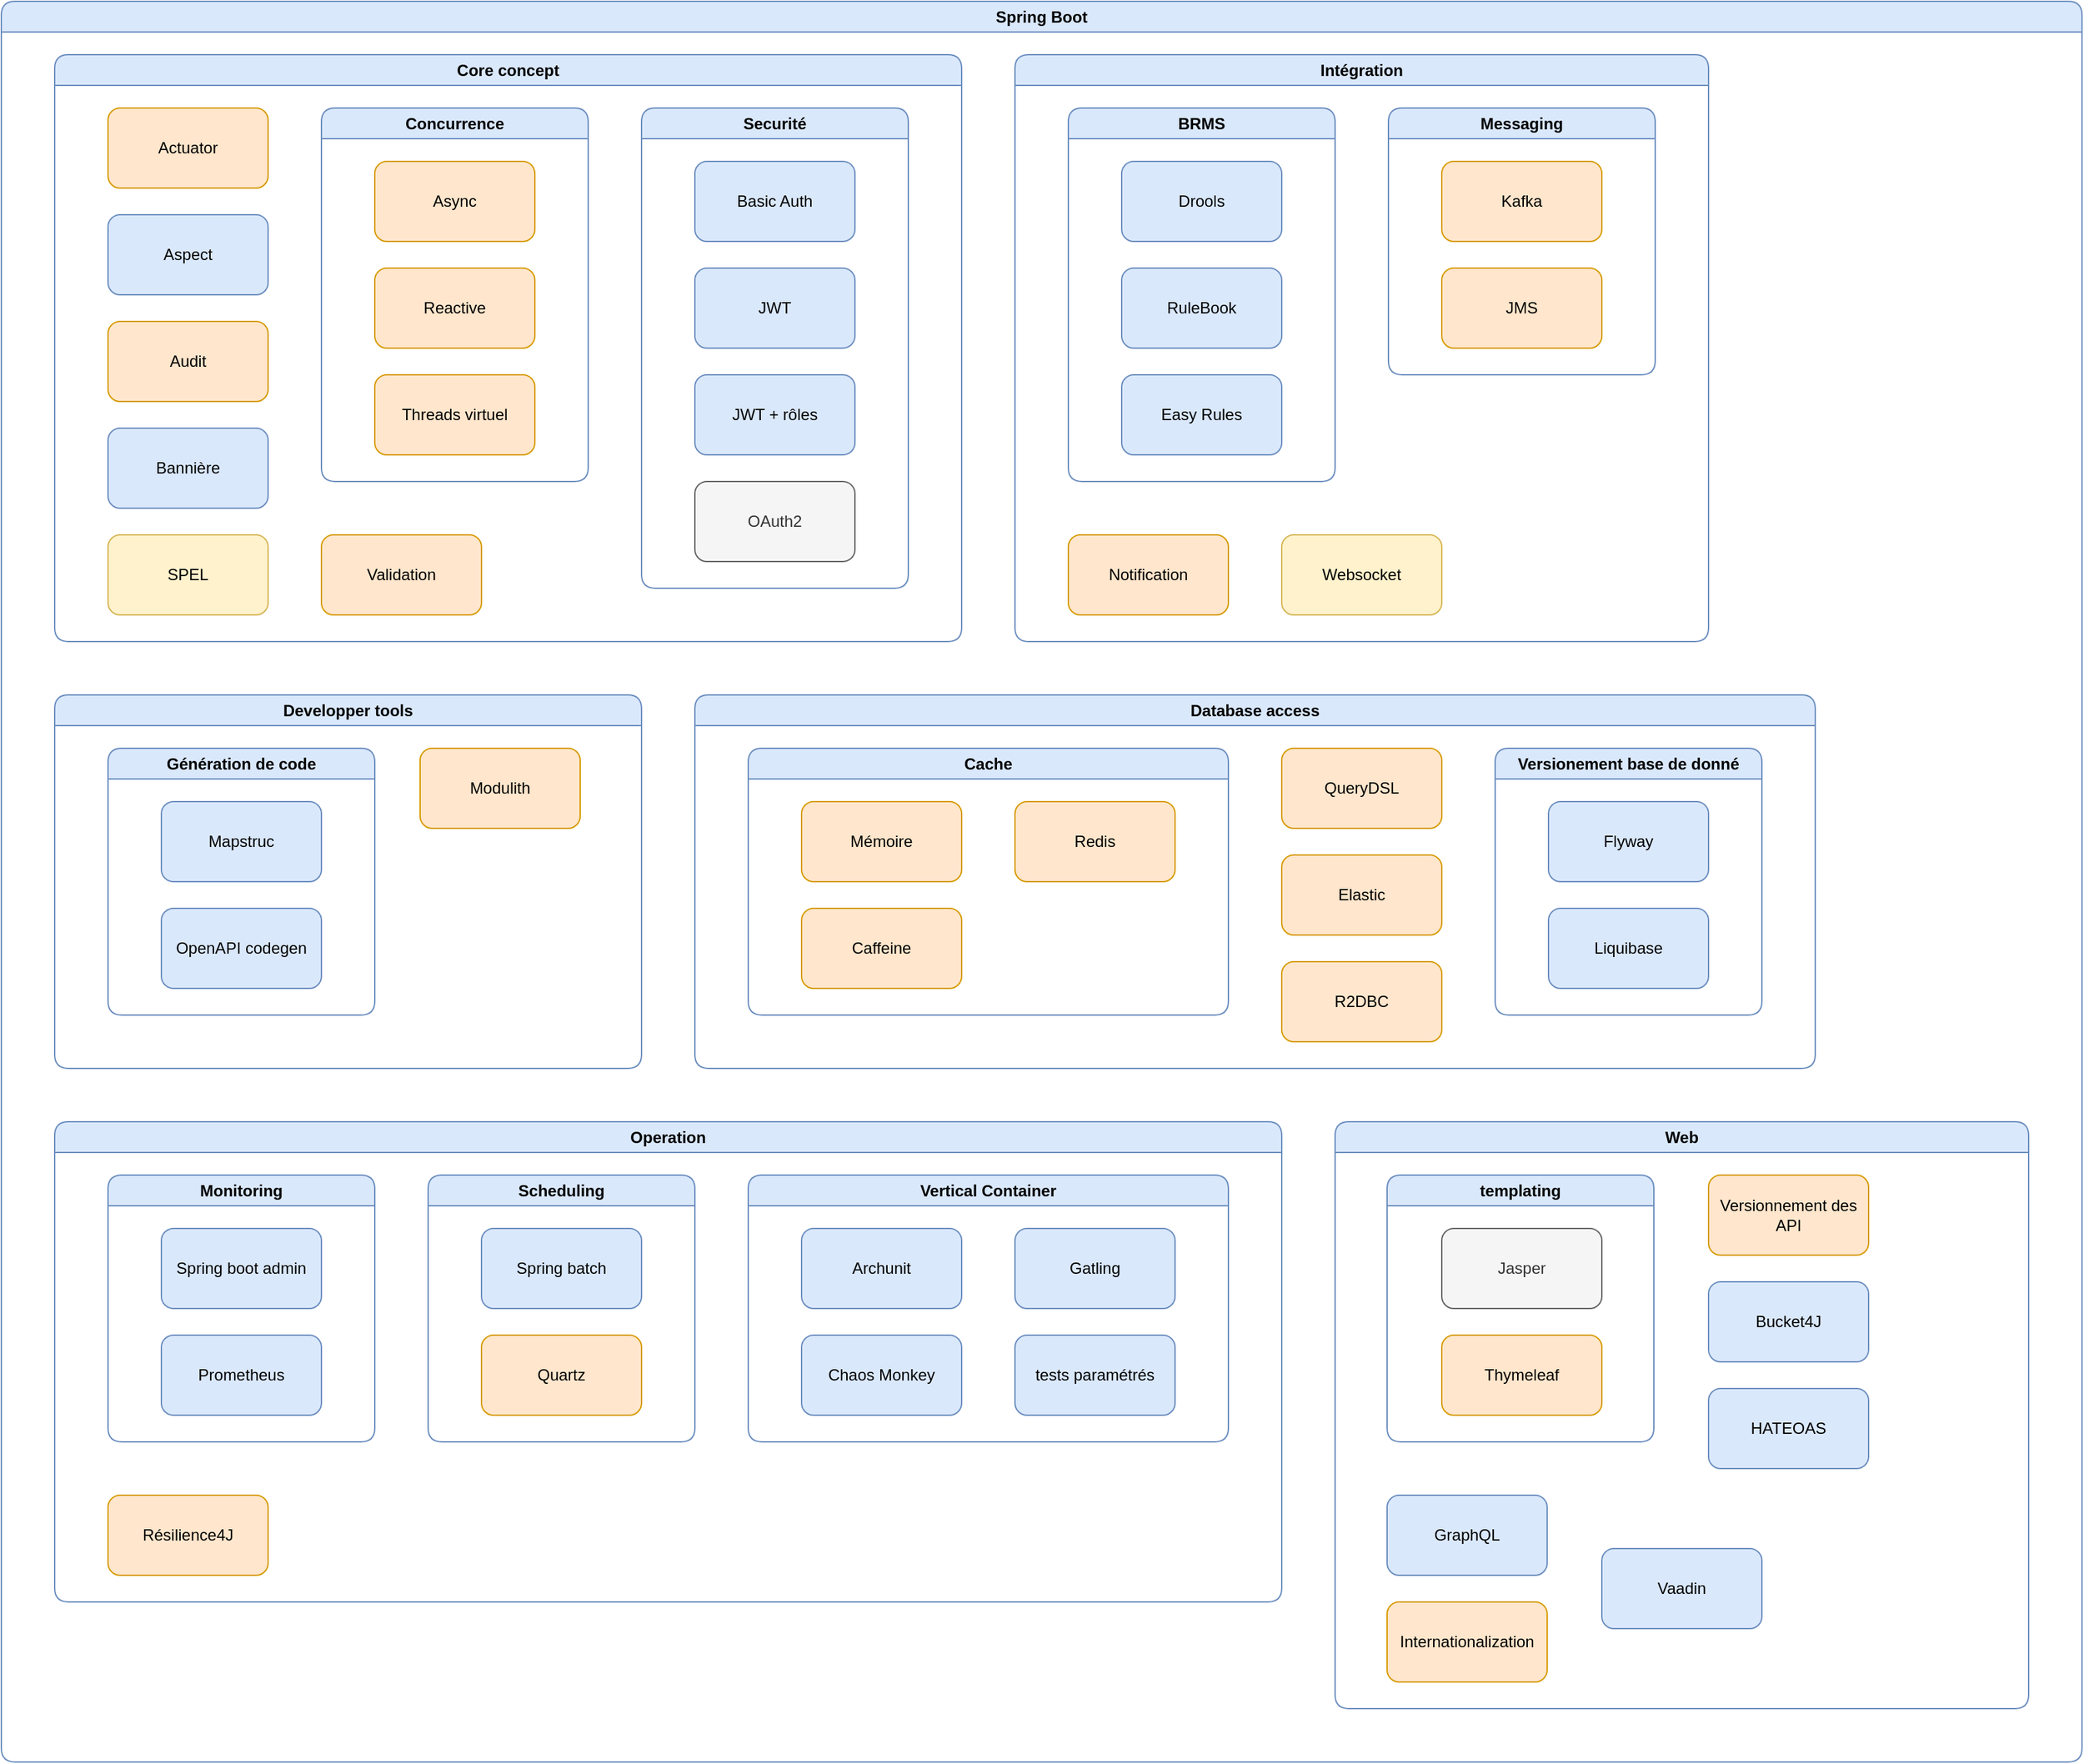 <mxfile version="28.2.3">
  <diagram name="Page-1" id="JipwI8668YK4TrRfCywA">
    <mxGraphModel dx="1177" dy="794" grid="1" gridSize="10" guides="1" tooltips="1" connect="1" arrows="1" fold="1" page="1" pageScale="1" pageWidth="827" pageHeight="1169" math="0" shadow="0">
      <root>
        <mxCell id="0" />
        <mxCell id="1" parent="0" />
        <mxCell id="ArCptN_Yku2Iqdp0kLua-1" value="Spring Boot" style="swimlane;whiteSpace=wrap;html=1;rounded=1;fillColor=#dae8fc;strokeColor=#6c8ebf;" parent="1" vertex="1">
          <mxGeometry x="40" y="280" width="1560" height="1320" as="geometry" />
        </mxCell>
        <mxCell id="ArCptN_Yku2Iqdp0kLua-2" value="Core concept" style="swimlane;whiteSpace=wrap;html=1;rounded=1;fillColor=#dae8fc;strokeColor=#6c8ebf;" parent="ArCptN_Yku2Iqdp0kLua-1" vertex="1">
          <mxGeometry x="40" y="40" width="680" height="440" as="geometry" />
        </mxCell>
        <mxCell id="ArCptN_Yku2Iqdp0kLua-3" value="Actuator" style="rounded=1;whiteSpace=wrap;html=1;fillColor=#ffe6cc;strokeColor=#d79b00;" parent="ArCptN_Yku2Iqdp0kLua-2" vertex="1">
          <mxGeometry x="40" y="40" width="120" height="60" as="geometry" />
        </mxCell>
        <mxCell id="ArCptN_Yku2Iqdp0kLua-4" value="Aspect" style="rounded=1;whiteSpace=wrap;html=1;fillColor=#dae8fc;strokeColor=#6c8ebf;" parent="ArCptN_Yku2Iqdp0kLua-2" vertex="1">
          <mxGeometry x="40" y="120" width="120" height="60" as="geometry" />
        </mxCell>
        <mxCell id="ArCptN_Yku2Iqdp0kLua-5" value="Audit" style="rounded=1;whiteSpace=wrap;html=1;fillColor=#ffe6cc;strokeColor=#d79b00;" parent="ArCptN_Yku2Iqdp0kLua-2" vertex="1">
          <mxGeometry x="40" y="200" width="120" height="60" as="geometry" />
        </mxCell>
        <mxCell id="ArCptN_Yku2Iqdp0kLua-6" value="Bannière" style="rounded=1;whiteSpace=wrap;html=1;fillColor=#dae8fc;strokeColor=#6c8ebf;" parent="ArCptN_Yku2Iqdp0kLua-2" vertex="1">
          <mxGeometry x="40" y="280" width="120" height="60" as="geometry" />
        </mxCell>
        <mxCell id="ArCptN_Yku2Iqdp0kLua-7" value="Concurrence" style="swimlane;whiteSpace=wrap;html=1;rounded=1;fillColor=#dae8fc;strokeColor=#6c8ebf;" parent="ArCptN_Yku2Iqdp0kLua-2" vertex="1">
          <mxGeometry x="200" y="40" width="200" height="280" as="geometry" />
        </mxCell>
        <mxCell id="ArCptN_Yku2Iqdp0kLua-8" value="Async" style="rounded=1;whiteSpace=wrap;html=1;fillColor=#ffe6cc;strokeColor=#d79b00;" parent="ArCptN_Yku2Iqdp0kLua-7" vertex="1">
          <mxGeometry x="40" y="40" width="120" height="60" as="geometry" />
        </mxCell>
        <mxCell id="ArCptN_Yku2Iqdp0kLua-9" value="Reactive" style="rounded=1;whiteSpace=wrap;html=1;fillColor=#ffe6cc;strokeColor=#d79b00;" parent="ArCptN_Yku2Iqdp0kLua-7" vertex="1">
          <mxGeometry x="40" y="120" width="120" height="60" as="geometry" />
        </mxCell>
        <mxCell id="ArCptN_Yku2Iqdp0kLua-10" value="Threads virtuel" style="rounded=1;whiteSpace=wrap;html=1;fillColor=#ffe6cc;strokeColor=#d79b00;" parent="ArCptN_Yku2Iqdp0kLua-7" vertex="1">
          <mxGeometry x="40" y="200" width="120" height="60" as="geometry" />
        </mxCell>
        <mxCell id="ArCptN_Yku2Iqdp0kLua-11" value="Securité" style="swimlane;whiteSpace=wrap;html=1;rounded=1;fillColor=#dae8fc;strokeColor=#6c8ebf;" parent="ArCptN_Yku2Iqdp0kLua-2" vertex="1">
          <mxGeometry x="440" y="40" width="200" height="360" as="geometry" />
        </mxCell>
        <mxCell id="ArCptN_Yku2Iqdp0kLua-12" value="Basic Auth" style="rounded=1;whiteSpace=wrap;html=1;fillColor=#dae8fc;strokeColor=#6c8ebf;" parent="ArCptN_Yku2Iqdp0kLua-11" vertex="1">
          <mxGeometry x="40" y="40" width="120" height="60" as="geometry" />
        </mxCell>
        <mxCell id="ArCptN_Yku2Iqdp0kLua-13" value="JWT" style="rounded=1;whiteSpace=wrap;html=1;fillColor=#dae8fc;strokeColor=#6c8ebf;" parent="ArCptN_Yku2Iqdp0kLua-11" vertex="1">
          <mxGeometry x="40" y="120" width="120" height="60" as="geometry" />
        </mxCell>
        <mxCell id="ArCptN_Yku2Iqdp0kLua-14" value="JWT + rôles" style="rounded=1;whiteSpace=wrap;html=1;fillColor=#dae8fc;strokeColor=#6c8ebf;" parent="ArCptN_Yku2Iqdp0kLua-11" vertex="1">
          <mxGeometry x="40" y="200" width="120" height="60" as="geometry" />
        </mxCell>
        <mxCell id="ArCptN_Yku2Iqdp0kLua-15" value="OAuth2" style="rounded=1;whiteSpace=wrap;html=1;fillColor=#f5f5f5;fontColor=#333333;strokeColor=#666666;" parent="ArCptN_Yku2Iqdp0kLua-11" vertex="1">
          <mxGeometry x="40" y="280" width="120" height="60" as="geometry" />
        </mxCell>
        <mxCell id="ArCptN_Yku2Iqdp0kLua-16" value="SPEL" style="rounded=1;whiteSpace=wrap;html=1;fillColor=#fff2cc;strokeColor=#d6b656;" parent="ArCptN_Yku2Iqdp0kLua-2" vertex="1">
          <mxGeometry x="40" y="360" width="120" height="60" as="geometry" />
        </mxCell>
        <mxCell id="RRiYWUWPtvyrxtgxk0dB-3" value="Validation" style="rounded=1;whiteSpace=wrap;html=1;fillColor=#ffe6cc;strokeColor=#d79b00;" parent="ArCptN_Yku2Iqdp0kLua-2" vertex="1">
          <mxGeometry x="200" y="360" width="120" height="60" as="geometry" />
        </mxCell>
        <mxCell id="ArCptN_Yku2Iqdp0kLua-17" value="Database access" style="swimlane;whiteSpace=wrap;html=1;rounded=1;fillColor=#dae8fc;strokeColor=#6c8ebf;" parent="ArCptN_Yku2Iqdp0kLua-1" vertex="1">
          <mxGeometry x="520" y="520" width="840" height="280" as="geometry" />
        </mxCell>
        <mxCell id="ArCptN_Yku2Iqdp0kLua-19" value="Elastic" style="rounded=1;whiteSpace=wrap;html=1;fillColor=#ffe6cc;strokeColor=#d79b00;" parent="ArCptN_Yku2Iqdp0kLua-17" vertex="1">
          <mxGeometry x="440" y="120" width="120" height="60" as="geometry" />
        </mxCell>
        <mxCell id="ArCptN_Yku2Iqdp0kLua-20" value="Versionement base de donné" style="swimlane;whiteSpace=wrap;html=1;rounded=1;fillColor=#dae8fc;strokeColor=#6c8ebf;" parent="ArCptN_Yku2Iqdp0kLua-17" vertex="1">
          <mxGeometry x="600" y="40" width="200" height="200" as="geometry" />
        </mxCell>
        <mxCell id="ArCptN_Yku2Iqdp0kLua-21" value="Flyway" style="rounded=1;whiteSpace=wrap;html=1;fillColor=#dae8fc;strokeColor=#6c8ebf;" parent="ArCptN_Yku2Iqdp0kLua-20" vertex="1">
          <mxGeometry x="40" y="40" width="120" height="60" as="geometry" />
        </mxCell>
        <mxCell id="ArCptN_Yku2Iqdp0kLua-22" value="Liquibase" style="rounded=1;whiteSpace=wrap;html=1;fillColor=#dae8fc;strokeColor=#6c8ebf;" parent="ArCptN_Yku2Iqdp0kLua-20" vertex="1">
          <mxGeometry x="40" y="120" width="120" height="60" as="geometry" />
        </mxCell>
        <mxCell id="RRiYWUWPtvyrxtgxk0dB-1" value="R2DBC" style="rounded=1;whiteSpace=wrap;html=1;fillColor=#ffe6cc;strokeColor=#d79b00;" parent="ArCptN_Yku2Iqdp0kLua-17" vertex="1">
          <mxGeometry x="440" y="200" width="120" height="60" as="geometry" />
        </mxCell>
        <mxCell id="RRiYWUWPtvyrxtgxk0dB-2" value="QueryDSL" style="rounded=1;whiteSpace=wrap;html=1;fillColor=#ffe6cc;strokeColor=#d79b00;" parent="ArCptN_Yku2Iqdp0kLua-17" vertex="1">
          <mxGeometry x="440" y="40" width="120" height="60" as="geometry" />
        </mxCell>
        <mxCell id="yqUVngVg-zGSiyz_jGCu-1" value="Cache" style="swimlane;whiteSpace=wrap;html=1;rounded=1;fillColor=#dae8fc;strokeColor=#6c8ebf;" vertex="1" parent="ArCptN_Yku2Iqdp0kLua-17">
          <mxGeometry x="40" y="40" width="360" height="200" as="geometry" />
        </mxCell>
        <mxCell id="yqUVngVg-zGSiyz_jGCu-2" value="Mémoire" style="rounded=1;whiteSpace=wrap;html=1;fillColor=#ffe6cc;strokeColor=#d79b00;" vertex="1" parent="yqUVngVg-zGSiyz_jGCu-1">
          <mxGeometry x="40" y="40" width="120" height="60" as="geometry" />
        </mxCell>
        <mxCell id="yqUVngVg-zGSiyz_jGCu-3" value="Caffeine" style="rounded=1;whiteSpace=wrap;html=1;fillColor=#ffe6cc;strokeColor=#d79b00;" vertex="1" parent="yqUVngVg-zGSiyz_jGCu-1">
          <mxGeometry x="40" y="120" width="120" height="60" as="geometry" />
        </mxCell>
        <mxCell id="yqUVngVg-zGSiyz_jGCu-4" value="Redis" style="rounded=1;whiteSpace=wrap;html=1;fillColor=#ffe6cc;strokeColor=#d79b00;" vertex="1" parent="yqUVngVg-zGSiyz_jGCu-1">
          <mxGeometry x="200" y="40" width="120" height="60" as="geometry" />
        </mxCell>
        <mxCell id="ArCptN_Yku2Iqdp0kLua-23" value="Developper tools" style="swimlane;whiteSpace=wrap;html=1;rounded=1;fillColor=#dae8fc;strokeColor=#6c8ebf;" parent="ArCptN_Yku2Iqdp0kLua-1" vertex="1">
          <mxGeometry x="40" y="520" width="440" height="280" as="geometry" />
        </mxCell>
        <mxCell id="ArCptN_Yku2Iqdp0kLua-24" value="Génération de code" style="swimlane;whiteSpace=wrap;html=1;rounded=1;fillColor=#dae8fc;strokeColor=#6c8ebf;" parent="ArCptN_Yku2Iqdp0kLua-23" vertex="1">
          <mxGeometry x="40" y="40" width="200" height="200" as="geometry" />
        </mxCell>
        <mxCell id="ArCptN_Yku2Iqdp0kLua-25" value="Mapstruc" style="rounded=1;whiteSpace=wrap;html=1;fillColor=#dae8fc;strokeColor=#6c8ebf;" parent="ArCptN_Yku2Iqdp0kLua-24" vertex="1">
          <mxGeometry x="40" y="40" width="120" height="60" as="geometry" />
        </mxCell>
        <mxCell id="ArCptN_Yku2Iqdp0kLua-26" value="OpenAPI codegen" style="rounded=1;whiteSpace=wrap;html=1;fillColor=#dae8fc;strokeColor=#6c8ebf;" parent="ArCptN_Yku2Iqdp0kLua-24" vertex="1">
          <mxGeometry x="40" y="120" width="120" height="60" as="geometry" />
        </mxCell>
        <mxCell id="ArCptN_Yku2Iqdp0kLua-27" value="Modulith" style="rounded=1;whiteSpace=wrap;html=1;fillColor=#ffe6cc;strokeColor=#d79b00;" parent="ArCptN_Yku2Iqdp0kLua-23" vertex="1">
          <mxGeometry x="274" y="40" width="120" height="60" as="geometry" />
        </mxCell>
        <mxCell id="ArCptN_Yku2Iqdp0kLua-28" value="Intégration" style="swimlane;whiteSpace=wrap;html=1;rounded=1;fillColor=#dae8fc;strokeColor=#6c8ebf;" parent="ArCptN_Yku2Iqdp0kLua-1" vertex="1">
          <mxGeometry x="760" y="40" width="520" height="440" as="geometry" />
        </mxCell>
        <mxCell id="ArCptN_Yku2Iqdp0kLua-29" value="BRMS" style="swimlane;whiteSpace=wrap;html=1;rounded=1;fillColor=#dae8fc;strokeColor=#6c8ebf;" parent="ArCptN_Yku2Iqdp0kLua-28" vertex="1">
          <mxGeometry x="40" y="40" width="200" height="280" as="geometry" />
        </mxCell>
        <mxCell id="ArCptN_Yku2Iqdp0kLua-30" value="Drools" style="rounded=1;whiteSpace=wrap;html=1;fillColor=#dae8fc;strokeColor=#6c8ebf;" parent="ArCptN_Yku2Iqdp0kLua-29" vertex="1">
          <mxGeometry x="40" y="40" width="120" height="60" as="geometry" />
        </mxCell>
        <mxCell id="ArCptN_Yku2Iqdp0kLua-31" value="RuleBook" style="rounded=1;whiteSpace=wrap;html=1;fillColor=#dae8fc;strokeColor=#6c8ebf;" parent="ArCptN_Yku2Iqdp0kLua-29" vertex="1">
          <mxGeometry x="40" y="120" width="120" height="60" as="geometry" />
        </mxCell>
        <mxCell id="ArCptN_Yku2Iqdp0kLua-32" value="Easy Rules" style="rounded=1;whiteSpace=wrap;html=1;fillColor=#dae8fc;strokeColor=#6c8ebf;" parent="ArCptN_Yku2Iqdp0kLua-29" vertex="1">
          <mxGeometry x="40" y="200" width="120" height="60" as="geometry" />
        </mxCell>
        <mxCell id="ArCptN_Yku2Iqdp0kLua-33" value="Messaging" style="swimlane;whiteSpace=wrap;html=1;rounded=1;startSize=23;fillColor=#dae8fc;strokeColor=#6c8ebf;" parent="ArCptN_Yku2Iqdp0kLua-28" vertex="1">
          <mxGeometry x="280" y="40" width="200" height="200" as="geometry" />
        </mxCell>
        <mxCell id="ArCptN_Yku2Iqdp0kLua-34" value="Kafka" style="rounded=1;whiteSpace=wrap;html=1;fillColor=#ffe6cc;strokeColor=#d79b00;" parent="ArCptN_Yku2Iqdp0kLua-33" vertex="1">
          <mxGeometry x="40" y="40" width="120" height="60" as="geometry" />
        </mxCell>
        <mxCell id="ArCptN_Yku2Iqdp0kLua-35" value="JMS" style="rounded=1;whiteSpace=wrap;html=1;fillColor=#ffe6cc;strokeColor=#d79b00;" parent="ArCptN_Yku2Iqdp0kLua-33" vertex="1">
          <mxGeometry x="40" y="120" width="120" height="60" as="geometry" />
        </mxCell>
        <mxCell id="ArCptN_Yku2Iqdp0kLua-36" value="Notification" style="rounded=1;whiteSpace=wrap;html=1;fillColor=#ffe6cc;strokeColor=#d79b00;" parent="ArCptN_Yku2Iqdp0kLua-28" vertex="1">
          <mxGeometry x="40" y="360" width="120" height="60" as="geometry" />
        </mxCell>
        <mxCell id="RRiYWUWPtvyrxtgxk0dB-4" value="Websocket" style="rounded=1;whiteSpace=wrap;html=1;fillColor=#fff2cc;strokeColor=#d6b656;" parent="ArCptN_Yku2Iqdp0kLua-28" vertex="1">
          <mxGeometry x="200" y="360" width="120" height="60" as="geometry" />
        </mxCell>
        <mxCell id="ArCptN_Yku2Iqdp0kLua-37" value="Operation" style="swimlane;whiteSpace=wrap;html=1;rounded=1;fillColor=#dae8fc;strokeColor=#6c8ebf;" parent="ArCptN_Yku2Iqdp0kLua-1" vertex="1">
          <mxGeometry x="40" y="840" width="920" height="360" as="geometry" />
        </mxCell>
        <mxCell id="ArCptN_Yku2Iqdp0kLua-38" value="Monitoring" style="swimlane;whiteSpace=wrap;html=1;rounded=1;fillColor=#dae8fc;strokeColor=#6c8ebf;" parent="ArCptN_Yku2Iqdp0kLua-37" vertex="1">
          <mxGeometry x="40" y="40" width="200" height="200" as="geometry" />
        </mxCell>
        <mxCell id="ArCptN_Yku2Iqdp0kLua-39" value="Spring boot admin" style="rounded=1;whiteSpace=wrap;html=1;fillColor=#dae8fc;strokeColor=#6c8ebf;" parent="ArCptN_Yku2Iqdp0kLua-38" vertex="1">
          <mxGeometry x="40" y="40" width="120" height="60" as="geometry" />
        </mxCell>
        <mxCell id="ArCptN_Yku2Iqdp0kLua-40" value="Prometheus" style="rounded=1;whiteSpace=wrap;html=1;fillColor=#dae8fc;strokeColor=#6c8ebf;" parent="ArCptN_Yku2Iqdp0kLua-38" vertex="1">
          <mxGeometry x="40" y="120" width="120" height="60" as="geometry" />
        </mxCell>
        <mxCell id="ArCptN_Yku2Iqdp0kLua-41" value="Scheduling" style="swimlane;whiteSpace=wrap;html=1;rounded=1;fillColor=#dae8fc;strokeColor=#6c8ebf;" parent="ArCptN_Yku2Iqdp0kLua-37" vertex="1">
          <mxGeometry x="280" y="40" width="200" height="200" as="geometry" />
        </mxCell>
        <mxCell id="ArCptN_Yku2Iqdp0kLua-42" value="Spring batch" style="rounded=1;whiteSpace=wrap;html=1;fillColor=#dae8fc;strokeColor=#6c8ebf;" parent="ArCptN_Yku2Iqdp0kLua-41" vertex="1">
          <mxGeometry x="40" y="40" width="120" height="60" as="geometry" />
        </mxCell>
        <mxCell id="ArCptN_Yku2Iqdp0kLua-43" value="Quartz" style="rounded=1;whiteSpace=wrap;html=1;fillColor=#ffe6cc;strokeColor=#d79b00;" parent="ArCptN_Yku2Iqdp0kLua-41" vertex="1">
          <mxGeometry x="40" y="120" width="120" height="60" as="geometry" />
        </mxCell>
        <mxCell id="ArCptN_Yku2Iqdp0kLua-44" value="Vertical Container" style="swimlane;whiteSpace=wrap;html=1;rounded=1;fillColor=#dae8fc;strokeColor=#6c8ebf;" parent="ArCptN_Yku2Iqdp0kLua-37" vertex="1">
          <mxGeometry x="520" y="40" width="360" height="200" as="geometry" />
        </mxCell>
        <mxCell id="ArCptN_Yku2Iqdp0kLua-45" value="Archunit" style="rounded=1;whiteSpace=wrap;html=1;fillColor=#dae8fc;strokeColor=#6c8ebf;" parent="ArCptN_Yku2Iqdp0kLua-44" vertex="1">
          <mxGeometry x="40" y="40" width="120" height="60" as="geometry" />
        </mxCell>
        <mxCell id="ArCptN_Yku2Iqdp0kLua-46" value="Chaos Monkey" style="rounded=1;whiteSpace=wrap;html=1;fillColor=#dae8fc;strokeColor=#6c8ebf;" parent="ArCptN_Yku2Iqdp0kLua-44" vertex="1">
          <mxGeometry x="40" y="120" width="120" height="60" as="geometry" />
        </mxCell>
        <mxCell id="ArCptN_Yku2Iqdp0kLua-47" value="Gatling" style="rounded=1;whiteSpace=wrap;html=1;fillColor=#dae8fc;strokeColor=#6c8ebf;" parent="ArCptN_Yku2Iqdp0kLua-44" vertex="1">
          <mxGeometry x="200" y="40" width="120" height="60" as="geometry" />
        </mxCell>
        <mxCell id="ArCptN_Yku2Iqdp0kLua-48" value="tests paramétrés" style="rounded=1;whiteSpace=wrap;html=1;fillColor=#dae8fc;strokeColor=#6c8ebf;" parent="ArCptN_Yku2Iqdp0kLua-44" vertex="1">
          <mxGeometry x="200" y="120" width="120" height="60" as="geometry" />
        </mxCell>
        <mxCell id="ArCptN_Yku2Iqdp0kLua-64" value="Résilience4J" style="rounded=1;whiteSpace=wrap;html=1;fillColor=#ffe6cc;strokeColor=#d79b00;" parent="ArCptN_Yku2Iqdp0kLua-37" vertex="1">
          <mxGeometry x="40" y="280" width="120" height="60" as="geometry" />
        </mxCell>
        <mxCell id="ArCptN_Yku2Iqdp0kLua-53" value="Web" style="swimlane;whiteSpace=wrap;html=1;rounded=1;fillColor=#dae8fc;strokeColor=#6c8ebf;" parent="ArCptN_Yku2Iqdp0kLua-1" vertex="1">
          <mxGeometry x="1000" y="840" width="520" height="440" as="geometry" />
        </mxCell>
        <mxCell id="ArCptN_Yku2Iqdp0kLua-54" value="templating" style="swimlane;whiteSpace=wrap;html=1;rounded=1;fillColor=#dae8fc;strokeColor=#6c8ebf;" parent="ArCptN_Yku2Iqdp0kLua-53" vertex="1">
          <mxGeometry x="39" y="40" width="200" height="200" as="geometry" />
        </mxCell>
        <mxCell id="ArCptN_Yku2Iqdp0kLua-55" value="Jasper" style="rounded=1;whiteSpace=wrap;html=1;fillColor=#f5f5f5;fontColor=#333333;strokeColor=#666666;" parent="ArCptN_Yku2Iqdp0kLua-54" vertex="1">
          <mxGeometry x="41" y="40" width="120" height="60" as="geometry" />
        </mxCell>
        <mxCell id="ArCptN_Yku2Iqdp0kLua-56" value="Thymeleaf" style="rounded=1;whiteSpace=wrap;html=1;fillColor=#ffe6cc;strokeColor=#d79b00;" parent="ArCptN_Yku2Iqdp0kLua-54" vertex="1">
          <mxGeometry x="41" y="120" width="120" height="60" as="geometry" />
        </mxCell>
        <mxCell id="ArCptN_Yku2Iqdp0kLua-57" value="Versionnement des API" style="rounded=1;whiteSpace=wrap;html=1;fillColor=#ffe6cc;strokeColor=#d79b00;" parent="ArCptN_Yku2Iqdp0kLua-53" vertex="1">
          <mxGeometry x="280" y="40" width="120" height="60" as="geometry" />
        </mxCell>
        <mxCell id="ArCptN_Yku2Iqdp0kLua-58" value="Bucket4J" style="rounded=1;whiteSpace=wrap;html=1;fillColor=#dae8fc;strokeColor=#6c8ebf;" parent="ArCptN_Yku2Iqdp0kLua-53" vertex="1">
          <mxGeometry x="280" y="120" width="120" height="60" as="geometry" />
        </mxCell>
        <mxCell id="ArCptN_Yku2Iqdp0kLua-60" value="GraphQL" style="rounded=1;whiteSpace=wrap;html=1;fillColor=#dae8fc;strokeColor=#6c8ebf;" parent="ArCptN_Yku2Iqdp0kLua-53" vertex="1">
          <mxGeometry x="39" y="280" width="120" height="60" as="geometry" />
        </mxCell>
        <mxCell id="ArCptN_Yku2Iqdp0kLua-61" value="HATEOAS" style="rounded=1;whiteSpace=wrap;html=1;fillColor=#dae8fc;strokeColor=#6c8ebf;" parent="ArCptN_Yku2Iqdp0kLua-53" vertex="1">
          <mxGeometry x="280" y="200" width="120" height="60" as="geometry" />
        </mxCell>
        <mxCell id="ArCptN_Yku2Iqdp0kLua-62" value="Internationalization" style="rounded=1;whiteSpace=wrap;html=1;fillColor=#ffe6cc;strokeColor=#d79b00;" parent="ArCptN_Yku2Iqdp0kLua-53" vertex="1">
          <mxGeometry x="39" y="360" width="120" height="60" as="geometry" />
        </mxCell>
        <mxCell id="ArCptN_Yku2Iqdp0kLua-63" value="Vaadin" style="rounded=1;whiteSpace=wrap;html=1;fillColor=#dae8fc;strokeColor=#6c8ebf;" parent="ArCptN_Yku2Iqdp0kLua-53" vertex="1">
          <mxGeometry x="200" y="320" width="120" height="60" as="geometry" />
        </mxCell>
      </root>
    </mxGraphModel>
  </diagram>
</mxfile>
